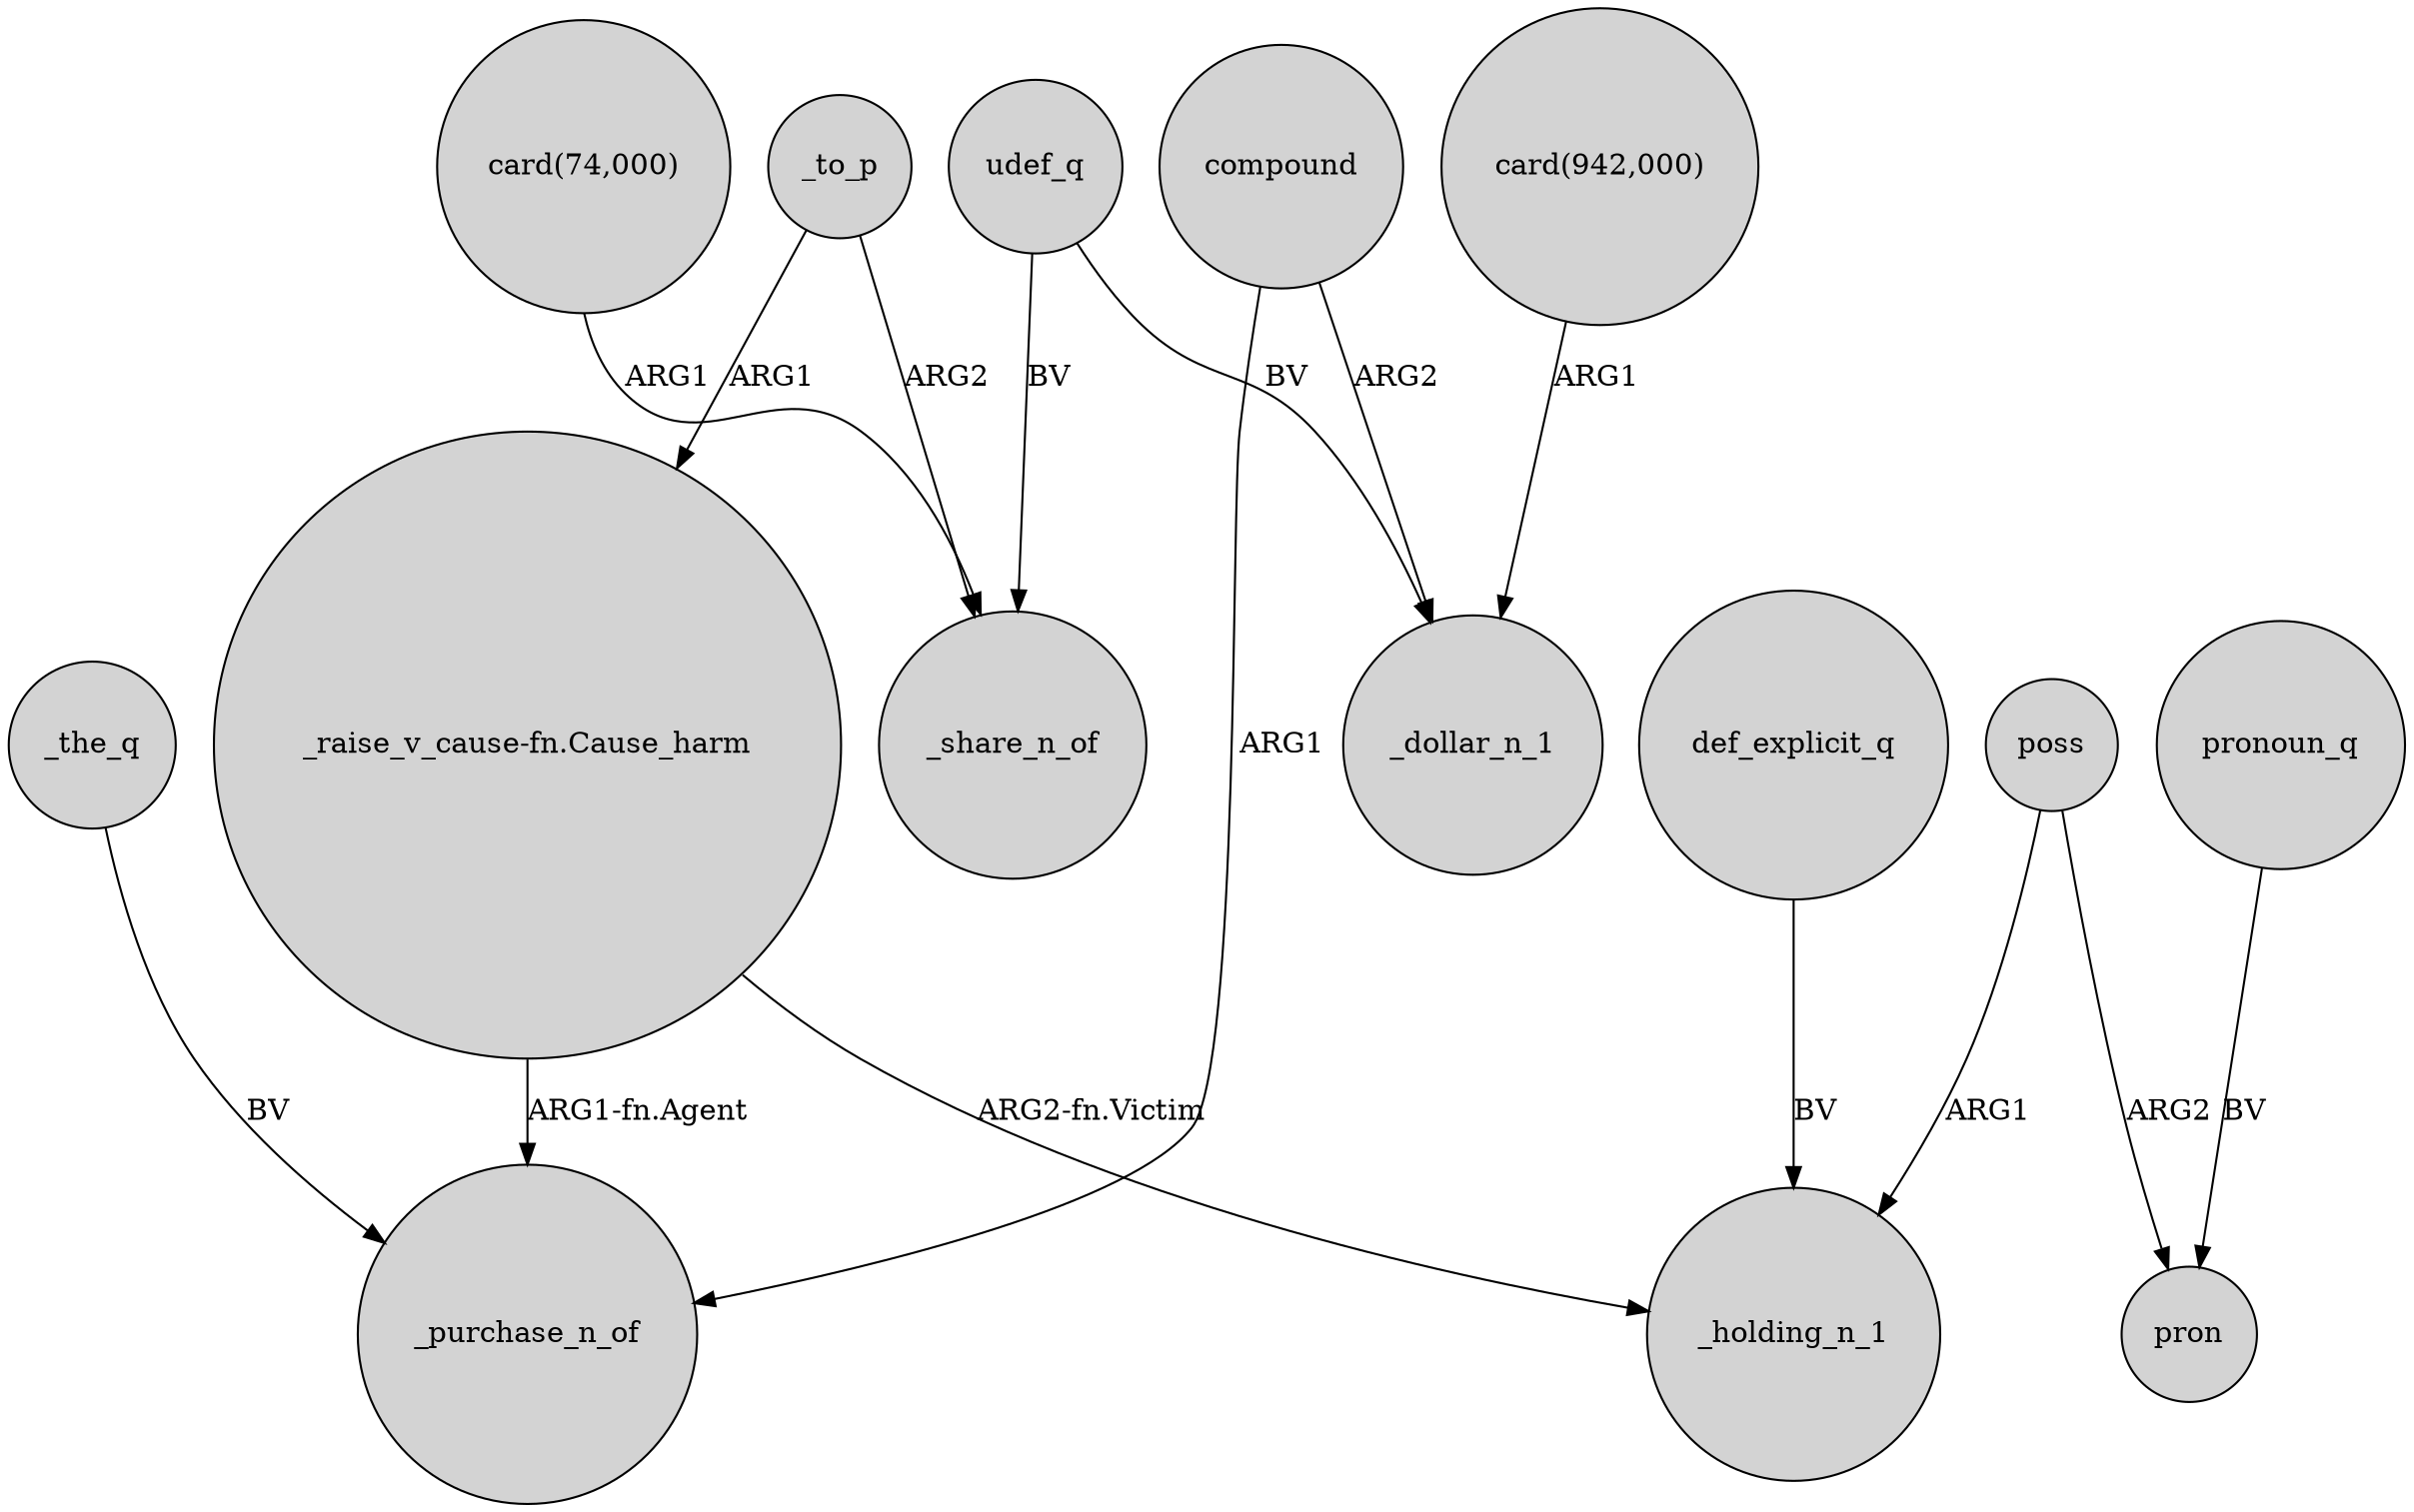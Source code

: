 digraph {
	node [shape=circle style=filled]
	_to_p -> _share_n_of [label=ARG2]
	"card(942,000)" -> _dollar_n_1 [label=ARG1]
	"_raise_v_cause-fn.Cause_harm" -> _holding_n_1 [label="ARG2-fn.Victim"]
	_the_q -> _purchase_n_of [label=BV]
	compound -> _dollar_n_1 [label=ARG2]
	compound -> _purchase_n_of [label=ARG1]
	udef_q -> _share_n_of [label=BV]
	_to_p -> "_raise_v_cause-fn.Cause_harm" [label=ARG1]
	"_raise_v_cause-fn.Cause_harm" -> _purchase_n_of [label="ARG1-fn.Agent"]
	udef_q -> _dollar_n_1 [label=BV]
	"card(74,000)" -> _share_n_of [label=ARG1]
	pronoun_q -> pron [label=BV]
	poss -> pron [label=ARG2]
	def_explicit_q -> _holding_n_1 [label=BV]
	poss -> _holding_n_1 [label=ARG1]
}
